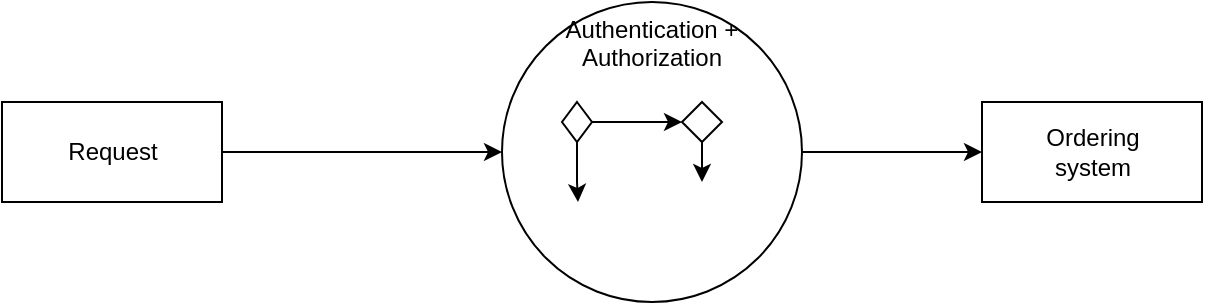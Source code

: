 <mxfile version="14.7.4" type="github" pages="2">
  <diagram id="wn40NA7GhEC_BnvhtzGV" name="Page-1">
    <mxGraphModel dx="865" dy="433" grid="1" gridSize="10" guides="1" tooltips="1" connect="1" arrows="1" fold="1" page="1" pageScale="1" pageWidth="850" pageHeight="1100" math="0" shadow="0">
      <root>
        <mxCell id="0" />
        <mxCell id="1" parent="0" />
        <mxCell id="jnmwdIBIAUSC75S_MWXo-11" style="edgeStyle=orthogonalEdgeStyle;rounded=0;orthogonalLoop=1;jettySize=auto;html=1;" edge="1" parent="1" source="jnmwdIBIAUSC75S_MWXo-1" target="jnmwdIBIAUSC75S_MWXo-3">
          <mxGeometry relative="1" as="geometry" />
        </mxCell>
        <mxCell id="jnmwdIBIAUSC75S_MWXo-1" value="Request" style="html=1;" vertex="1" parent="1">
          <mxGeometry x="130" y="70" width="110" height="50" as="geometry" />
        </mxCell>
        <mxCell id="jnmwdIBIAUSC75S_MWXo-2" value="Ordering&lt;br&gt;system" style="html=1;" vertex="1" parent="1">
          <mxGeometry x="620" y="70" width="110" height="50" as="geometry" />
        </mxCell>
        <mxCell id="jnmwdIBIAUSC75S_MWXo-10" style="edgeStyle=orthogonalEdgeStyle;rounded=0;orthogonalLoop=1;jettySize=auto;html=1;entryX=0;entryY=0.5;entryDx=0;entryDy=0;" edge="1" parent="1" source="jnmwdIBIAUSC75S_MWXo-3" target="jnmwdIBIAUSC75S_MWXo-2">
          <mxGeometry relative="1" as="geometry" />
        </mxCell>
        <mxCell id="jnmwdIBIAUSC75S_MWXo-3" value="&lt;div align=&quot;center&quot;&gt;Authentication + Authorization&lt;/div&gt;" style="ellipse;whiteSpace=wrap;html=1;align=center;verticalAlign=top;" vertex="1" parent="1">
          <mxGeometry x="380" y="20" width="150" height="150" as="geometry" />
        </mxCell>
        <mxCell id="jnmwdIBIAUSC75S_MWXo-7" style="edgeStyle=orthogonalEdgeStyle;rounded=0;orthogonalLoop=1;jettySize=auto;html=1;" edge="1" parent="1" source="jnmwdIBIAUSC75S_MWXo-4" target="jnmwdIBIAUSC75S_MWXo-6">
          <mxGeometry relative="1" as="geometry" />
        </mxCell>
        <mxCell id="jnmwdIBIAUSC75S_MWXo-12" style="edgeStyle=orthogonalEdgeStyle;rounded=0;orthogonalLoop=1;jettySize=auto;html=1;" edge="1" parent="1" source="jnmwdIBIAUSC75S_MWXo-4">
          <mxGeometry relative="1" as="geometry">
            <mxPoint x="418" y="120" as="targetPoint" />
            <Array as="points">
              <mxPoint x="418" y="110" />
              <mxPoint x="418" y="110" />
              <mxPoint x="418" y="120" />
            </Array>
          </mxGeometry>
        </mxCell>
        <mxCell id="jnmwdIBIAUSC75S_MWXo-4" value="" style="rhombus;whiteSpace=wrap;html=1;" vertex="1" parent="1">
          <mxGeometry x="410" y="70" width="15" height="20" as="geometry" />
        </mxCell>
        <mxCell id="jnmwdIBIAUSC75S_MWXo-13" style="edgeStyle=orthogonalEdgeStyle;rounded=0;orthogonalLoop=1;jettySize=auto;html=1;" edge="1" parent="1" source="jnmwdIBIAUSC75S_MWXo-6">
          <mxGeometry relative="1" as="geometry">
            <mxPoint x="480" y="110" as="targetPoint" />
          </mxGeometry>
        </mxCell>
        <mxCell id="jnmwdIBIAUSC75S_MWXo-6" value="" style="rhombus;whiteSpace=wrap;html=1;" vertex="1" parent="1">
          <mxGeometry x="470" y="70" width="20" height="20" as="geometry" />
        </mxCell>
      </root>
    </mxGraphModel>
  </diagram>
  <diagram id="ZnfuRenCbNJs1vvous8k" name="Page-2">
    <mxGraphModel dx="865" dy="1533" grid="1" gridSize="10" guides="1" tooltips="1" connect="1" arrows="1" fold="1" page="1" pageScale="1" pageWidth="850" pageHeight="1100" math="0" shadow="0">
      <root>
        <mxCell id="OvInv0y3VVBVd1RLIJcA-0" />
        <mxCell id="OvInv0y3VVBVd1RLIJcA-1" parent="OvInv0y3VVBVd1RLIJcA-0" />
        <mxCell id="LuORxG9vtJnnJ0c-uHuf-0" style="edgeStyle=orthogonalEdgeStyle;rounded=0;orthogonalLoop=1;jettySize=auto;html=1;" edge="1" parent="OvInv0y3VVBVd1RLIJcA-1" source="LuORxG9vtJnnJ0c-uHuf-1" target="LuORxG9vtJnnJ0c-uHuf-4">
          <mxGeometry relative="1" as="geometry" />
        </mxCell>
        <mxCell id="LuORxG9vtJnnJ0c-uHuf-1" value="Request" style="html=1;" vertex="1" parent="OvInv0y3VVBVd1RLIJcA-1">
          <mxGeometry x="130" y="75" width="110" height="50" as="geometry" />
        </mxCell>
        <mxCell id="LuORxG9vtJnnJ0c-uHuf-2" value="Ordering&lt;br&gt;system" style="html=1;" vertex="1" parent="OvInv0y3VVBVd1RLIJcA-1">
          <mxGeometry x="700" y="75" width="110" height="50" as="geometry" />
        </mxCell>
        <mxCell id="LuORxG9vtJnnJ0c-uHuf-3" style="edgeStyle=orthogonalEdgeStyle;rounded=0;orthogonalLoop=1;jettySize=auto;html=1;entryX=0;entryY=0.5;entryDx=0;entryDy=0;" edge="1" parent="OvInv0y3VVBVd1RLIJcA-1" source="LuORxG9vtJnnJ0c-uHuf-4" target="LuORxG9vtJnnJ0c-uHuf-2">
          <mxGeometry relative="1" as="geometry" />
        </mxCell>
        <mxCell id="LuORxG9vtJnnJ0c-uHuf-4" value="&lt;div align=&quot;center&quot;&gt;Authentication + Authorization&lt;/div&gt;" style="ellipse;whiteSpace=wrap;html=1;align=center;verticalAlign=top;" vertex="1" parent="OvInv0y3VVBVd1RLIJcA-1">
          <mxGeometry x="362.5" y="-10" width="235" height="220" as="geometry" />
        </mxCell>
        <mxCell id="LuORxG9vtJnnJ0c-uHuf-5" style="edgeStyle=orthogonalEdgeStyle;rounded=0;orthogonalLoop=1;jettySize=auto;html=1;" edge="1" parent="OvInv0y3VVBVd1RLIJcA-1" source="LuORxG9vtJnnJ0c-uHuf-7" target="LuORxG9vtJnnJ0c-uHuf-9">
          <mxGeometry relative="1" as="geometry" />
        </mxCell>
        <mxCell id="LuORxG9vtJnnJ0c-uHuf-6" style="edgeStyle=orthogonalEdgeStyle;rounded=0;orthogonalLoop=1;jettySize=auto;html=1;" edge="1" parent="OvInv0y3VVBVd1RLIJcA-1" source="LuORxG9vtJnnJ0c-uHuf-7">
          <mxGeometry relative="1" as="geometry">
            <mxPoint x="418" y="120" as="targetPoint" />
            <Array as="points">
              <mxPoint x="418" y="110" />
              <mxPoint x="418" y="110" />
              <mxPoint x="418" y="120" />
            </Array>
          </mxGeometry>
        </mxCell>
        <mxCell id="LuORxG9vtJnnJ0c-uHuf-7" value="" style="rhombus;whiteSpace=wrap;html=1;" vertex="1" parent="OvInv0y3VVBVd1RLIJcA-1">
          <mxGeometry x="410" y="70" width="15" height="20" as="geometry" />
        </mxCell>
        <mxCell id="LuORxG9vtJnnJ0c-uHuf-8" style="edgeStyle=orthogonalEdgeStyle;rounded=0;orthogonalLoop=1;jettySize=auto;html=1;" edge="1" parent="OvInv0y3VVBVd1RLIJcA-1" source="LuORxG9vtJnnJ0c-uHuf-9">
          <mxGeometry relative="1" as="geometry">
            <mxPoint x="480" y="110" as="targetPoint" />
          </mxGeometry>
        </mxCell>
        <mxCell id="LuORxG9vtJnnJ0c-uHuf-12" style="edgeStyle=orthogonalEdgeStyle;rounded=0;orthogonalLoop=1;jettySize=auto;html=1;entryX=0;entryY=0.5;entryDx=0;entryDy=0;" edge="1" parent="OvInv0y3VVBVd1RLIJcA-1" source="LuORxG9vtJnnJ0c-uHuf-9" target="LuORxG9vtJnnJ0c-uHuf-11">
          <mxGeometry relative="1" as="geometry" />
        </mxCell>
        <mxCell id="LuORxG9vtJnnJ0c-uHuf-9" value="" style="rhombus;whiteSpace=wrap;html=1;" vertex="1" parent="OvInv0y3VVBVd1RLIJcA-1">
          <mxGeometry x="470" y="70" width="20" height="20" as="geometry" />
        </mxCell>
        <mxCell id="LuORxG9vtJnnJ0c-uHuf-10" value="" style="rhombus;whiteSpace=wrap;html=1;" vertex="1" parent="OvInv0y3VVBVd1RLIJcA-1">
          <mxGeometry x="470" y="110" width="20" height="20" as="geometry" />
        </mxCell>
        <mxCell id="LuORxG9vtJnnJ0c-uHuf-11" value="" style="rhombus;whiteSpace=wrap;html=1;" vertex="1" parent="OvInv0y3VVBVd1RLIJcA-1">
          <mxGeometry x="510" y="70" width="20" height="20" as="geometry" />
        </mxCell>
        <mxCell id="LuORxG9vtJnnJ0c-uHuf-14" style="edgeStyle=orthogonalEdgeStyle;rounded=0;orthogonalLoop=1;jettySize=auto;html=1;entryX=0;entryY=0.5;entryDx=0;entryDy=0;" edge="1" parent="OvInv0y3VVBVd1RLIJcA-1" source="LuORxG9vtJnnJ0c-uHuf-13" target="LuORxG9vtJnnJ0c-uHuf-10">
          <mxGeometry relative="1" as="geometry" />
        </mxCell>
        <mxCell id="LuORxG9vtJnnJ0c-uHuf-13" value="" style="rhombus;whiteSpace=wrap;html=1;" vertex="1" parent="OvInv0y3VVBVd1RLIJcA-1">
          <mxGeometry x="410" y="120" width="15" height="20" as="geometry" />
        </mxCell>
      </root>
    </mxGraphModel>
  </diagram>
</mxfile>
